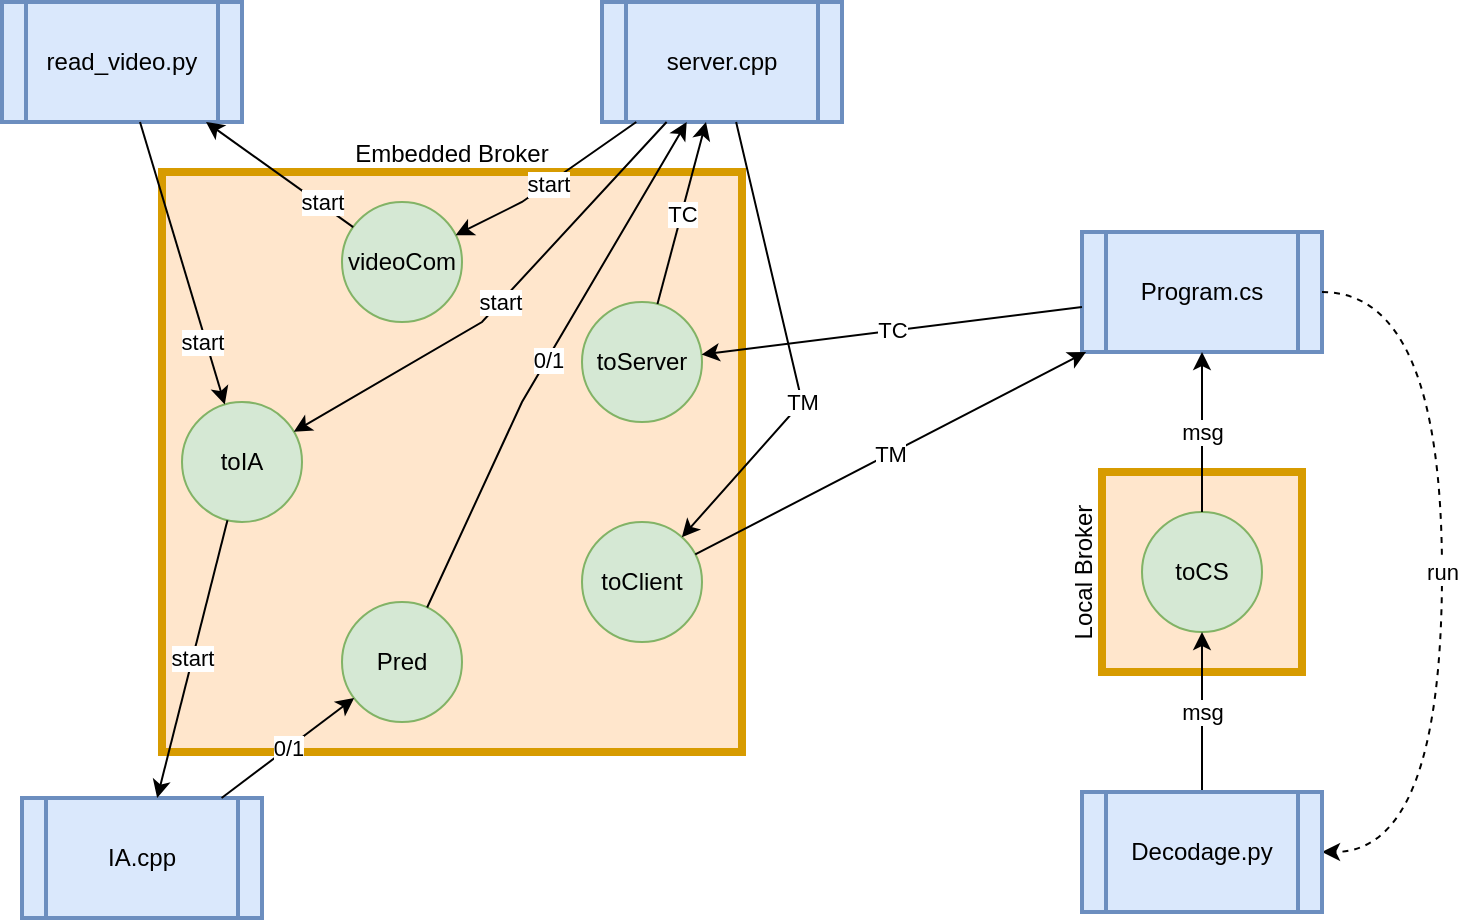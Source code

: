 <mxfile version="16.5.1" type="device"><diagram id="xpmA5dhH15yEZNQR6k89" name="Page-1"><mxGraphModel dx="920" dy="634" grid="1" gridSize="10" guides="1" tooltips="1" connect="1" arrows="1" fold="1" page="1" pageScale="1" pageWidth="827" pageHeight="1169" math="0" shadow="0"><root><mxCell id="0"/><mxCell id="1" parent="0"/><mxCell id="lq8HRfWraNzkrQF3fZYc-1" value="Embedded Broker" style="whiteSpace=wrap;html=1;aspect=fixed;verticalAlign=bottom;labelPosition=center;verticalLabelPosition=top;align=center;strokeWidth=4;fillColor=#ffe6cc;strokeColor=#d79b00;" vertex="1" parent="1"><mxGeometry x="110" y="205" width="290" height="290" as="geometry"/></mxCell><mxCell id="lq8HRfWraNzkrQF3fZYc-2" value="Local Broker" style="whiteSpace=wrap;html=1;aspect=fixed;verticalAlign=bottom;labelPosition=left;verticalLabelPosition=middle;align=center;horizontal=0;strokeWidth=4;fillColor=#ffe6cc;strokeColor=#d79b00;" vertex="1" parent="1"><mxGeometry x="580" y="355" width="100" height="100" as="geometry"/></mxCell><mxCell id="lq8HRfWraNzkrQF3fZYc-3" value="videoCom" style="ellipse;whiteSpace=wrap;html=1;aspect=fixed;fillColor=#d5e8d4;strokeColor=#82b366;" vertex="1" parent="1"><mxGeometry x="200" y="220" width="60" height="60" as="geometry"/></mxCell><mxCell id="lq8HRfWraNzkrQF3fZYc-4" value="toServer" style="ellipse;whiteSpace=wrap;html=1;aspect=fixed;fillColor=#d5e8d4;strokeColor=#82b366;" vertex="1" parent="1"><mxGeometry x="320" y="270" width="60" height="60" as="geometry"/></mxCell><mxCell id="lq8HRfWraNzkrQF3fZYc-5" value="toClient" style="ellipse;whiteSpace=wrap;html=1;aspect=fixed;fillColor=#d5e8d4;strokeColor=#82b366;" vertex="1" parent="1"><mxGeometry x="320" y="380" width="60" height="60" as="geometry"/></mxCell><mxCell id="lq8HRfWraNzkrQF3fZYc-6" value="toIA" style="ellipse;whiteSpace=wrap;html=1;aspect=fixed;fillColor=#d5e8d4;strokeColor=#82b366;" vertex="1" parent="1"><mxGeometry x="120" y="320" width="60" height="60" as="geometry"/></mxCell><mxCell id="lq8HRfWraNzkrQF3fZYc-7" value="Pred" style="ellipse;whiteSpace=wrap;html=1;aspect=fixed;fillColor=#d5e8d4;strokeColor=#82b366;" vertex="1" parent="1"><mxGeometry x="200" y="420" width="60" height="60" as="geometry"/></mxCell><mxCell id="lq8HRfWraNzkrQF3fZYc-9" value="toCS" style="ellipse;whiteSpace=wrap;html=1;aspect=fixed;fillColor=#d5e8d4;strokeColor=#82b366;" vertex="1" parent="1"><mxGeometry x="600" y="375" width="60" height="60" as="geometry"/></mxCell><mxCell id="lq8HRfWraNzkrQF3fZYc-10" value="Program.cs" style="shape=process;whiteSpace=wrap;html=1;backgroundOutline=1;strokeWidth=2;fillColor=#dae8fc;strokeColor=#6c8ebf;" vertex="1" parent="1"><mxGeometry x="570" y="235" width="120" height="60" as="geometry"/></mxCell><mxCell id="lq8HRfWraNzkrQF3fZYc-11" value="Decodage.py" style="shape=process;whiteSpace=wrap;html=1;backgroundOutline=1;strokeWidth=2;" vertex="1" parent="1"><mxGeometry x="570" y="515" width="120" height="60" as="geometry"/></mxCell><mxCell id="lq8HRfWraNzkrQF3fZYc-12" value="IA.cpp" style="shape=process;whiteSpace=wrap;html=1;backgroundOutline=1;strokeWidth=2;fillColor=#dae8fc;strokeColor=#6c8ebf;" vertex="1" parent="1"><mxGeometry x="40" y="518" width="120" height="60" as="geometry"/></mxCell><mxCell id="lq8HRfWraNzkrQF3fZYc-13" value="read_video.py" style="shape=process;whiteSpace=wrap;html=1;backgroundOutline=1;strokeWidth=2;fillColor=#dae8fc;strokeColor=#6c8ebf;" vertex="1" parent="1"><mxGeometry x="30" y="120" width="120" height="60" as="geometry"/></mxCell><mxCell id="lq8HRfWraNzkrQF3fZYc-14" value="server.cpp" style="shape=process;whiteSpace=wrap;html=1;backgroundOutline=1;strokeWidth=2;fillColor=#dae8fc;strokeColor=#6c8ebf;" vertex="1" parent="1"><mxGeometry x="330" y="120" width="120" height="60" as="geometry"/></mxCell><mxCell id="lq8HRfWraNzkrQF3fZYc-15" value="start" style="endArrow=classic;html=1;rounded=0;" edge="1" parent="1" source="lq8HRfWraNzkrQF3fZYc-14" target="lq8HRfWraNzkrQF3fZYc-3"><mxGeometry width="50" height="50" relative="1" as="geometry"><mxPoint x="340" y="270" as="sourcePoint"/><mxPoint x="390" y="220" as="targetPoint"/><Array as="points"><mxPoint x="290" y="220"/></Array></mxGeometry></mxCell><mxCell id="lq8HRfWraNzkrQF3fZYc-16" value="start" style="endArrow=classic;html=1;rounded=0;" edge="1" parent="1" source="lq8HRfWraNzkrQF3fZYc-3" target="lq8HRfWraNzkrQF3fZYc-13"><mxGeometry x="-0.558" y="-1" width="50" height="50" relative="1" as="geometry"><mxPoint x="330" y="270" as="sourcePoint"/><mxPoint x="380" y="220" as="targetPoint"/><mxPoint as="offset"/></mxGeometry></mxCell><mxCell id="lq8HRfWraNzkrQF3fZYc-17" value="start" style="endArrow=classic;html=1;rounded=0;" edge="1" parent="1" source="lq8HRfWraNzkrQF3fZYc-13" target="lq8HRfWraNzkrQF3fZYc-6"><mxGeometry x="0.55" y="-2" width="50" height="50" relative="1" as="geometry"><mxPoint x="330" y="270" as="sourcePoint"/><mxPoint x="380" y="220" as="targetPoint"/><mxPoint as="offset"/></mxGeometry></mxCell><mxCell id="lq8HRfWraNzkrQF3fZYc-18" value="start" style="endArrow=classic;html=1;rounded=0;" edge="1" parent="1" source="lq8HRfWraNzkrQF3fZYc-6" target="lq8HRfWraNzkrQF3fZYc-12"><mxGeometry width="50" height="50" relative="1" as="geometry"><mxPoint x="330" y="270" as="sourcePoint"/><mxPoint x="380" y="220" as="targetPoint"/></mxGeometry></mxCell><mxCell id="lq8HRfWraNzkrQF3fZYc-19" value="0/1" style="endArrow=classic;html=1;rounded=0;" edge="1" parent="1" source="lq8HRfWraNzkrQF3fZYc-12" target="lq8HRfWraNzkrQF3fZYc-7"><mxGeometry width="50" height="50" relative="1" as="geometry"><mxPoint x="330" y="370" as="sourcePoint"/><mxPoint x="380" y="320" as="targetPoint"/></mxGeometry></mxCell><mxCell id="lq8HRfWraNzkrQF3fZYc-20" value="0/1" style="endArrow=classic;html=1;rounded=0;" edge="1" parent="1" source="lq8HRfWraNzkrQF3fZYc-7" target="lq8HRfWraNzkrQF3fZYc-14"><mxGeometry width="50" height="50" relative="1" as="geometry"><mxPoint x="330" y="370" as="sourcePoint"/><mxPoint x="380" y="320" as="targetPoint"/><Array as="points"><mxPoint x="290" y="320"/></Array></mxGeometry></mxCell><mxCell id="lq8HRfWraNzkrQF3fZYc-21" value="start" style="endArrow=classic;html=1;rounded=0;" edge="1" parent="1" source="lq8HRfWraNzkrQF3fZYc-14" target="lq8HRfWraNzkrQF3fZYc-6"><mxGeometry width="50" height="50" relative="1" as="geometry"><mxPoint x="330" y="370" as="sourcePoint"/><mxPoint x="380" y="320" as="targetPoint"/><Array as="points"><mxPoint x="270" y="280"/></Array></mxGeometry></mxCell><mxCell id="lq8HRfWraNzkrQF3fZYc-22" value="TC" style="endArrow=classic;html=1;rounded=0;" edge="1" parent="1" source="lq8HRfWraNzkrQF3fZYc-4" target="lq8HRfWraNzkrQF3fZYc-14"><mxGeometry width="50" height="50" relative="1" as="geometry"><mxPoint x="330" y="370" as="sourcePoint"/><mxPoint x="380" y="320" as="targetPoint"/></mxGeometry></mxCell><mxCell id="lq8HRfWraNzkrQF3fZYc-23" value="TC" style="endArrow=classic;html=1;rounded=0;" edge="1" parent="1" source="lq8HRfWraNzkrQF3fZYc-10" target="lq8HRfWraNzkrQF3fZYc-4"><mxGeometry width="50" height="50" relative="1" as="geometry"><mxPoint x="330" y="370" as="sourcePoint"/><mxPoint x="380" y="320" as="targetPoint"/></mxGeometry></mxCell><mxCell id="lq8HRfWraNzkrQF3fZYc-24" value="TM" style="endArrow=classic;html=1;rounded=0;" edge="1" parent="1" source="lq8HRfWraNzkrQF3fZYc-14" target="lq8HRfWraNzkrQF3fZYc-5"><mxGeometry x="0.228" width="50" height="50" relative="1" as="geometry"><mxPoint x="330" y="370" as="sourcePoint"/><mxPoint x="380" y="320" as="targetPoint"/><Array as="points"><mxPoint x="430" y="320"/></Array><mxPoint as="offset"/></mxGeometry></mxCell><mxCell id="lq8HRfWraNzkrQF3fZYc-25" value="TM" style="endArrow=classic;html=1;rounded=0;" edge="1" parent="1" source="lq8HRfWraNzkrQF3fZYc-5" target="lq8HRfWraNzkrQF3fZYc-10"><mxGeometry width="50" height="50" relative="1" as="geometry"><mxPoint x="330" y="370" as="sourcePoint"/><mxPoint x="380" y="320" as="targetPoint"/></mxGeometry></mxCell><mxCell id="lq8HRfWraNzkrQF3fZYc-26" value="msg" style="endArrow=classic;html=1;rounded=0;" edge="1" parent="1" source="lq8HRfWraNzkrQF3fZYc-9" target="lq8HRfWraNzkrQF3fZYc-10"><mxGeometry width="50" height="50" relative="1" as="geometry"><mxPoint x="470" y="365" as="sourcePoint"/><mxPoint x="520" y="315" as="targetPoint"/><Array as="points"/></mxGeometry></mxCell><mxCell id="lq8HRfWraNzkrQF3fZYc-27" value="msg" style="endArrow=classic;html=1;rounded=0;" edge="1" parent="1" source="lq8HRfWraNzkrQF3fZYc-11" target="lq8HRfWraNzkrQF3fZYc-9"><mxGeometry width="50" height="50" relative="1" as="geometry"><mxPoint x="470" y="365" as="sourcePoint"/><mxPoint x="520" y="315" as="targetPoint"/></mxGeometry></mxCell><mxCell id="lq8HRfWraNzkrQF3fZYc-28" value="run" style="endArrow=classic;html=1;rounded=0;dashed=1;edgeStyle=orthogonalEdgeStyle;curved=1;" edge="1" parent="1" source="lq8HRfWraNzkrQF3fZYc-10" target="lq8HRfWraNzkrQF3fZYc-11"><mxGeometry width="50" height="50" relative="1" as="geometry"><mxPoint x="470" y="365" as="sourcePoint"/><mxPoint x="520" y="315" as="targetPoint"/><Array as="points"><mxPoint x="750" y="265.0"/><mxPoint x="750" y="545"/></Array></mxGeometry></mxCell><mxCell id="lq8HRfWraNzkrQF3fZYc-29" value="Decodage.py" style="shape=process;whiteSpace=wrap;html=1;backgroundOutline=1;strokeWidth=2;fillColor=#dae8fc;strokeColor=#6c8ebf;" vertex="1" parent="1"><mxGeometry x="570" y="515" width="120" height="60" as="geometry"/></mxCell></root></mxGraphModel></diagram></mxfile>